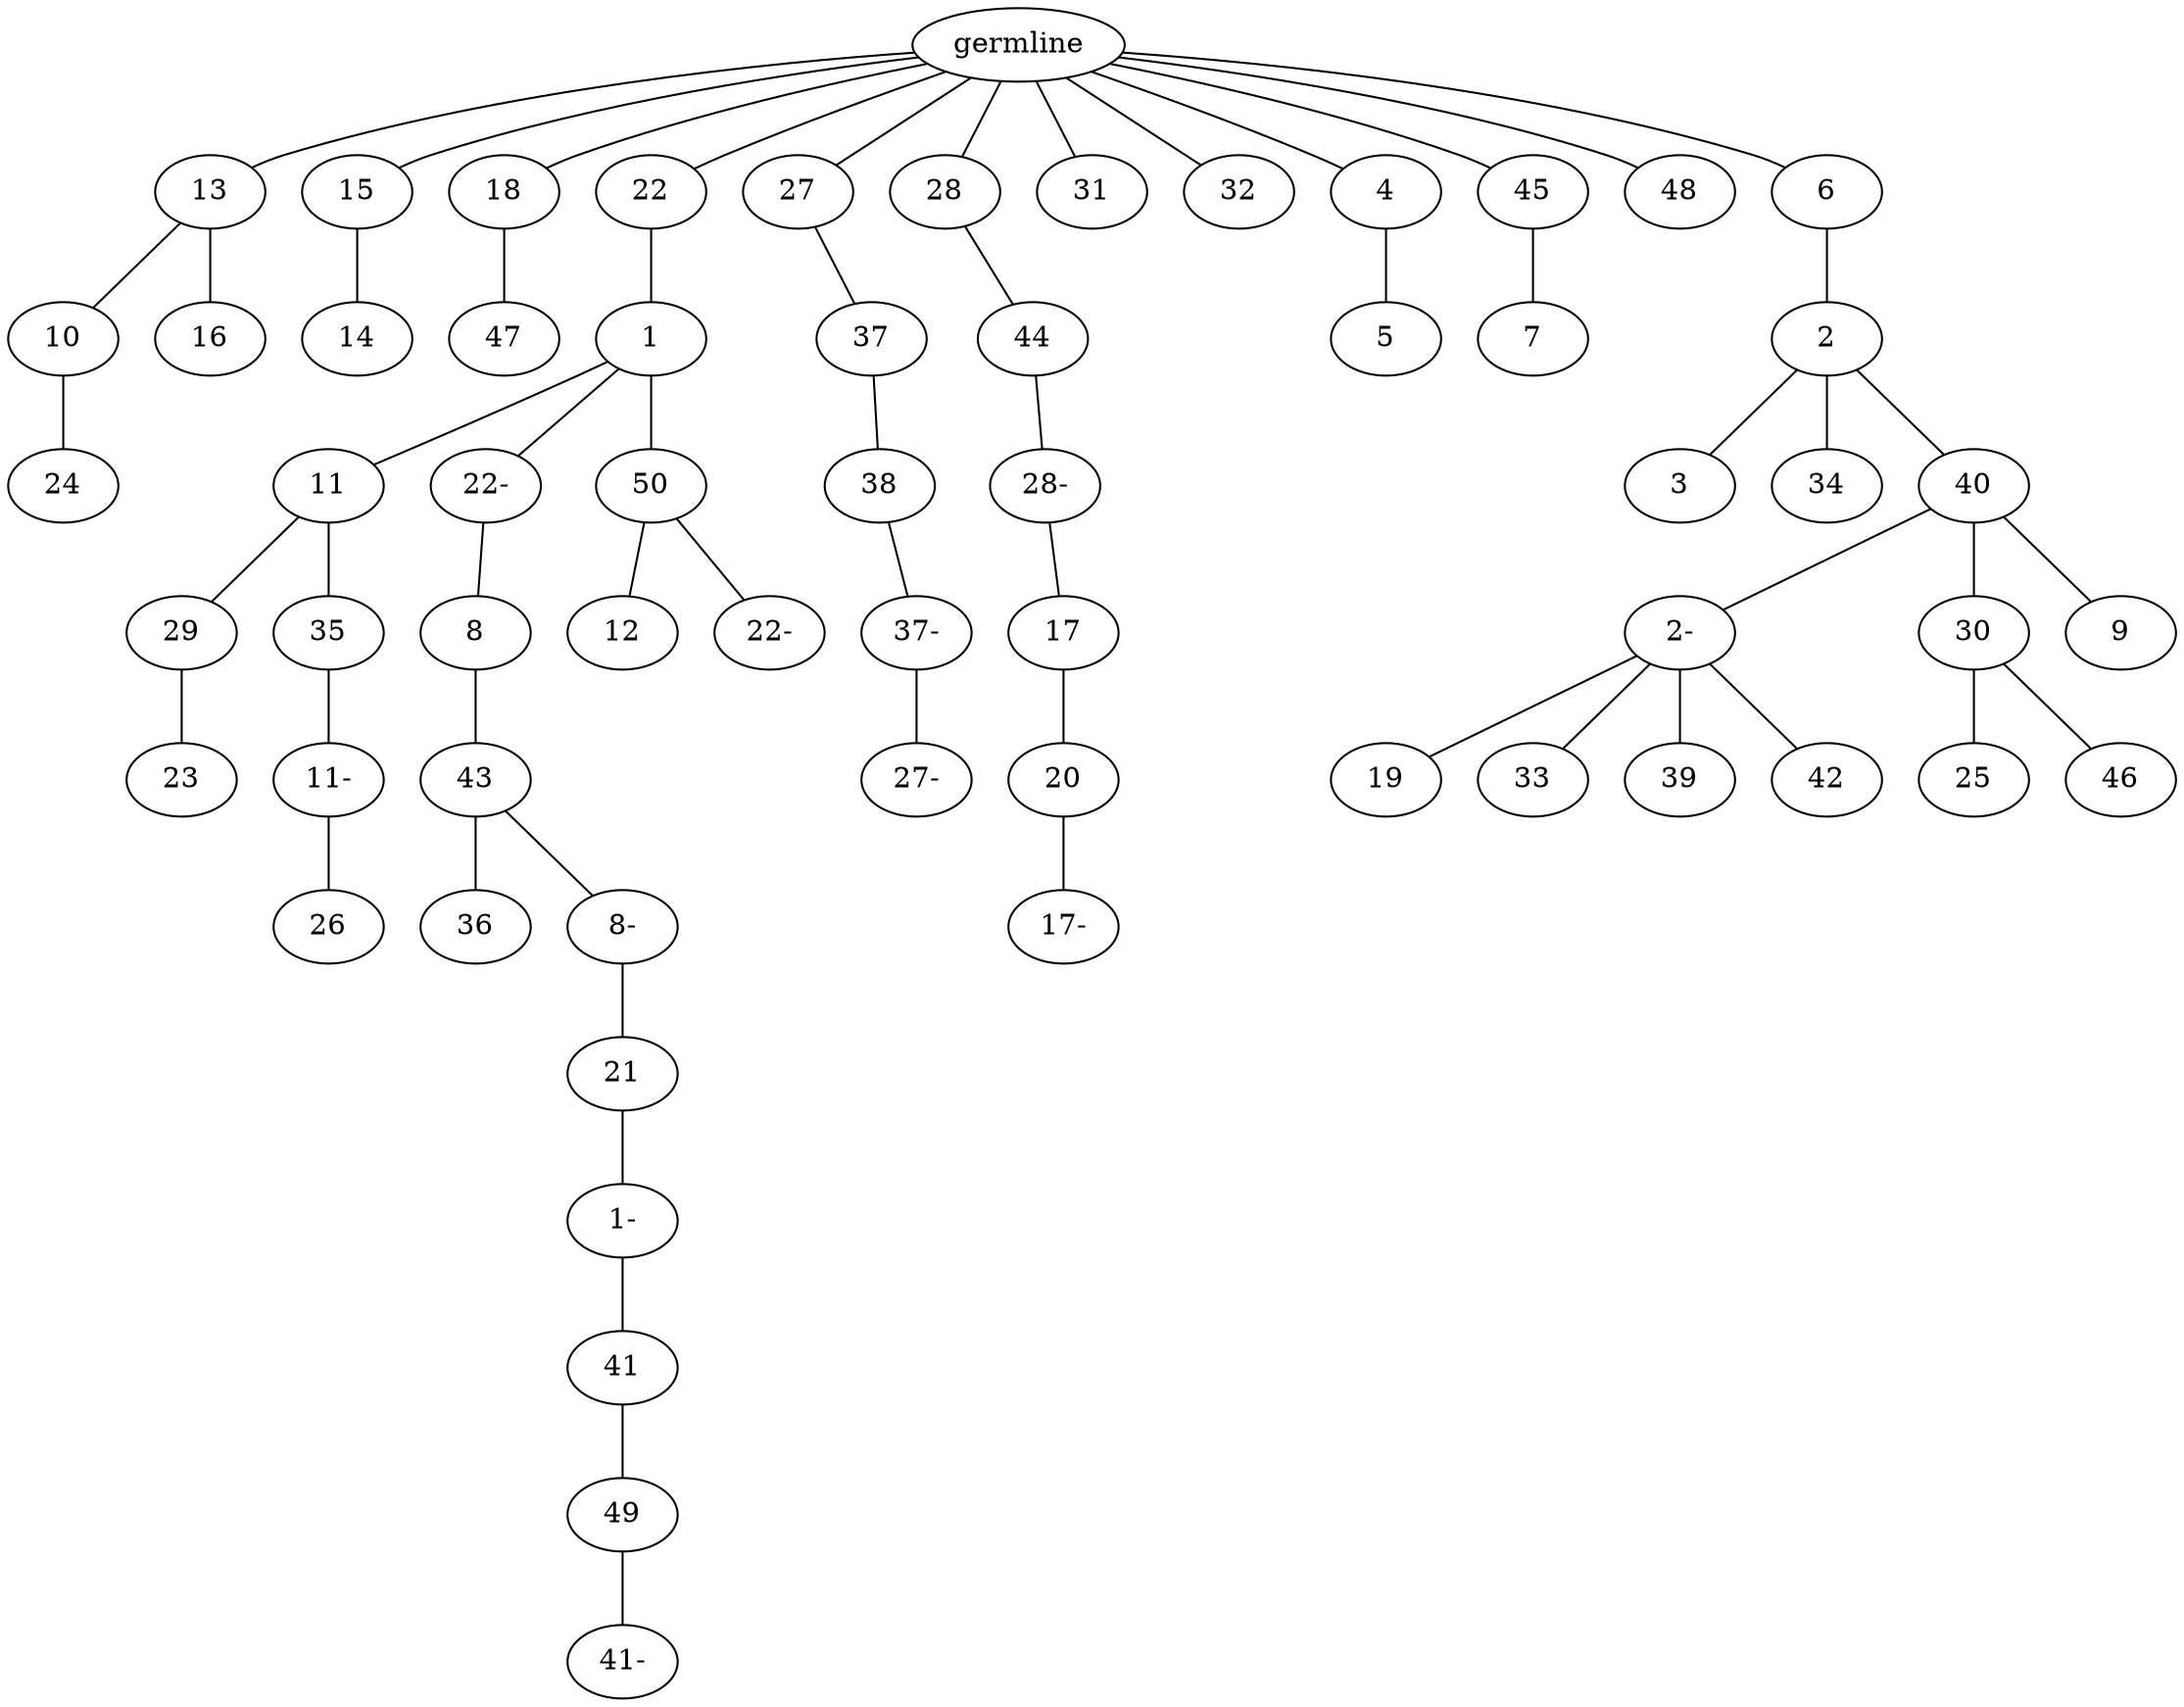 graph tree {
    "140340323268832" [label="germline"];
    "140340323270080" [label="13"];
    "140340323268208" [label="10"];
    "140340323189760" [label="24"];
    "140340323269360" [label="16"];
    "140340323268784" [label="15"];
    "140340323192256" [label="14"];
    "140340323268496" [label="18"];
    "140340323192352" [label="47"];
    "140340323191392" [label="22"];
    "140340323190912" [label="1"];
    "140340323191488" [label="11"];
    "140340323190576" [label="29"];
    "140340323190336" [label="23"];
    "140340323191296" [label="35"];
    "140340323191248" [label="11-"];
    "140340323188944" [label="26"];
    "140340323190768" [label="22-"];
    "140340323189376" [label="8"];
    "140340323188800" [label="43"];
    "140340323189184" [label="36"];
    "140340323188896" [label="8-"];
    "140340323188848" [label="21"];
    "140340323189568" [label="1-"];
    "140340323189088" [label="41"];
    "140340323257360" [label="49"];
    "140340323270272" [label="41-"];
    "140340323191728" [label="50"];
    "140340323189904" [label="12"];
    "140340323189424" [label="22-"];
    "140340323192112" [label="27"];
    "140340323191968" [label="37"];
    "140340323192736" [label="38"];
    "140340323189712" [label="37-"];
    "140340323189472" [label="27-"];
    "140340323189952" [label="28"];
    "140340323191536" [label="44"];
    "140340323189040" [label="28-"];
    "140340322407328" [label="17"];
    "140340322410448" [label="20"];
    "140340322409488" [label="17-"];
    "140340323192160" [label="31"];
    "140340323269456" [label="32"];
    "140340323191104" [label="4"];
    "140340323191152" [label="5"];
    "140340323189664" [label="45"];
    "140340323182288" [label="7"];
    "140340323190144" [label="48"];
    "140340323182816" [label="6"];
    "140340322409344" [label="2"];
    "140340322410160" [label="3"];
    "140340322409872" [label="34"];
    "140340322409728" [label="40"];
    "140340322408384" [label="2-"];
    "140340322408528" [label="19"];
    "140340322408864" [label="33"];
    "140340322408720" [label="39"];
    "140340322406992" [label="42"];
    "140340322410064" [label="30"];
    "140340322407760" [label="25"];
    "140340322408432" [label="46"];
    "140340322408816" [label="9"];
    "140340323268832" -- "140340323270080";
    "140340323268832" -- "140340323268784";
    "140340323268832" -- "140340323268496";
    "140340323268832" -- "140340323191392";
    "140340323268832" -- "140340323192112";
    "140340323268832" -- "140340323189952";
    "140340323268832" -- "140340323192160";
    "140340323268832" -- "140340323269456";
    "140340323268832" -- "140340323191104";
    "140340323268832" -- "140340323189664";
    "140340323268832" -- "140340323190144";
    "140340323268832" -- "140340323182816";
    "140340323270080" -- "140340323268208";
    "140340323270080" -- "140340323269360";
    "140340323268208" -- "140340323189760";
    "140340323268784" -- "140340323192256";
    "140340323268496" -- "140340323192352";
    "140340323191392" -- "140340323190912";
    "140340323190912" -- "140340323191488";
    "140340323190912" -- "140340323190768";
    "140340323190912" -- "140340323191728";
    "140340323191488" -- "140340323190576";
    "140340323191488" -- "140340323191296";
    "140340323190576" -- "140340323190336";
    "140340323191296" -- "140340323191248";
    "140340323191248" -- "140340323188944";
    "140340323190768" -- "140340323189376";
    "140340323189376" -- "140340323188800";
    "140340323188800" -- "140340323189184";
    "140340323188800" -- "140340323188896";
    "140340323188896" -- "140340323188848";
    "140340323188848" -- "140340323189568";
    "140340323189568" -- "140340323189088";
    "140340323189088" -- "140340323257360";
    "140340323257360" -- "140340323270272";
    "140340323191728" -- "140340323189904";
    "140340323191728" -- "140340323189424";
    "140340323192112" -- "140340323191968";
    "140340323191968" -- "140340323192736";
    "140340323192736" -- "140340323189712";
    "140340323189712" -- "140340323189472";
    "140340323189952" -- "140340323191536";
    "140340323191536" -- "140340323189040";
    "140340323189040" -- "140340322407328";
    "140340322407328" -- "140340322410448";
    "140340322410448" -- "140340322409488";
    "140340323191104" -- "140340323191152";
    "140340323189664" -- "140340323182288";
    "140340323182816" -- "140340322409344";
    "140340322409344" -- "140340322410160";
    "140340322409344" -- "140340322409872";
    "140340322409344" -- "140340322409728";
    "140340322409728" -- "140340322408384";
    "140340322409728" -- "140340322410064";
    "140340322409728" -- "140340322408816";
    "140340322408384" -- "140340322408528";
    "140340322408384" -- "140340322408864";
    "140340322408384" -- "140340322408720";
    "140340322408384" -- "140340322406992";
    "140340322410064" -- "140340322407760";
    "140340322410064" -- "140340322408432";
}
